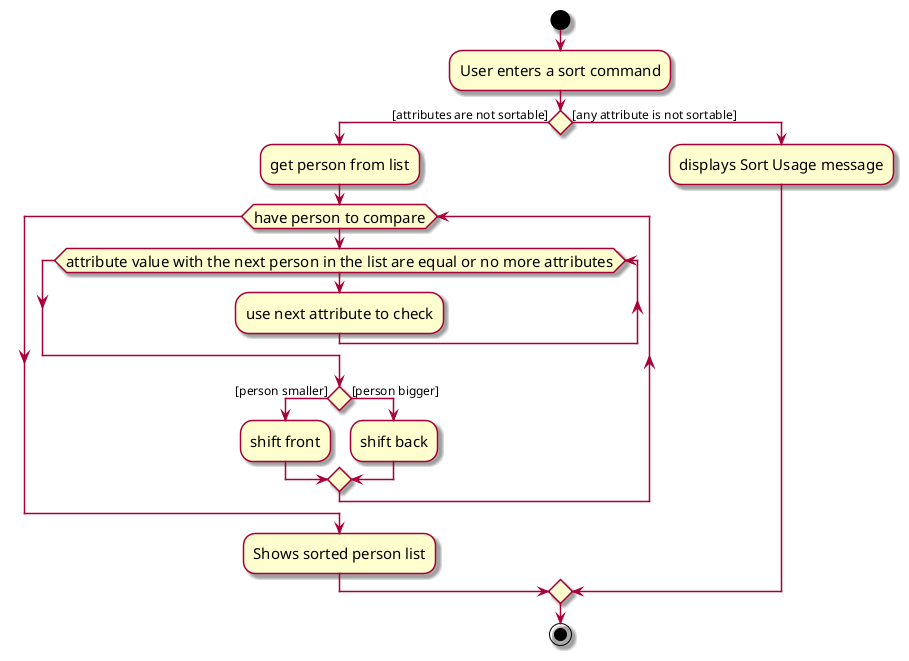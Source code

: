 @startuml
skin rose
skinparam ActivityFontSize 15
skinparam ArrowFontSize 12
start
:User enters a sort command;


if() then ([attributes are not sortable])
    :get person from list;
        while (have person to compare)
            while(attribute value with the next person in the list are equal or no more attributes)
                :use next attribute to check;
            endwhile
            if() then ([person smaller])
                :shift front;
            else([person bigger])
                :shift back;
            endif
        endwhile
    :Shows sorted person list;
else([any attribute is not sortable])
    :displays Sort Usage message;
endif
stop
@enduml


